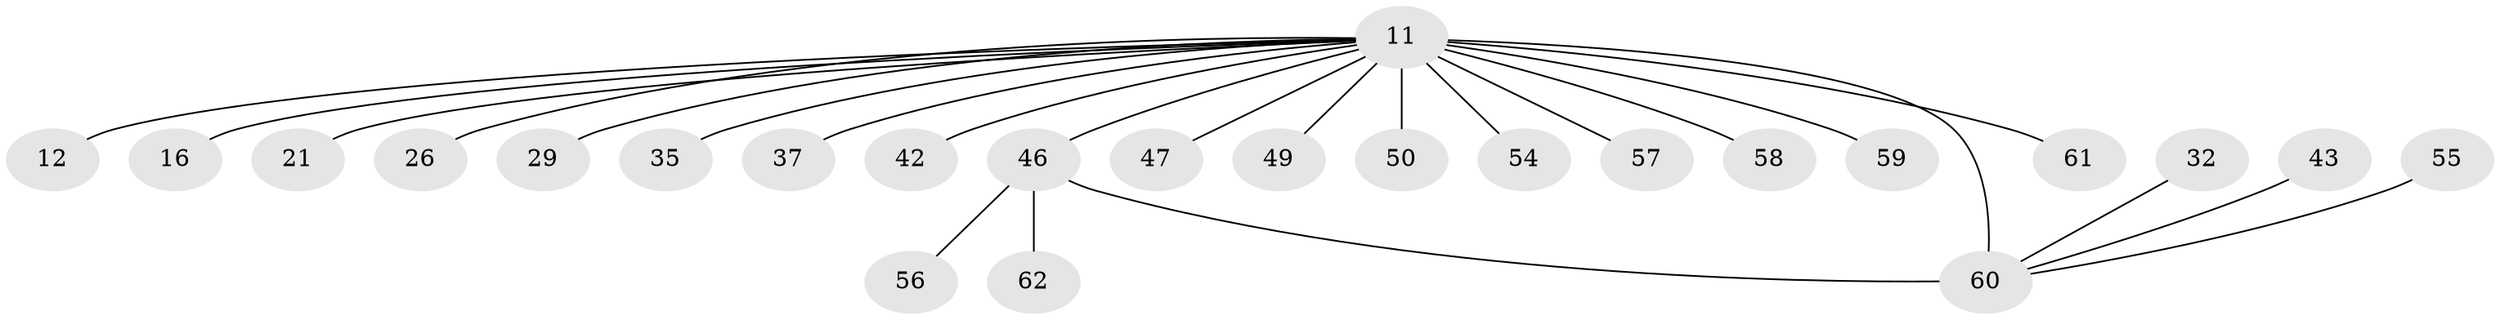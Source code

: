 // original degree distribution, {34: 0.016129032258064516, 1: 0.4032258064516129, 2: 0.24193548387096775, 5: 0.03225806451612903, 3: 0.1774193548387097, 4: 0.12903225806451613}
// Generated by graph-tools (version 1.1) at 2025/50/03/04/25 21:50:18]
// undirected, 24 vertices, 24 edges
graph export_dot {
graph [start="1"]
  node [color=gray90,style=filled];
  11 [super="+2"];
  12;
  16;
  21;
  26 [super="+5+23"];
  29;
  32;
  35;
  37 [super="+24"];
  42;
  43;
  46 [super="+14+22+20+30+41+33+39"];
  47 [super="+10"];
  49;
  50;
  54;
  55;
  56 [super="+34"];
  57;
  58;
  59;
  60 [super="+28+18+51+52+53"];
  61;
  62;
  11 -- 12;
  11 -- 16;
  11 -- 21;
  11 -- 26 [weight=2];
  11 -- 29;
  11 -- 35;
  11 -- 37;
  11 -- 42;
  11 -- 46 [weight=4];
  11 -- 47;
  11 -- 49;
  11 -- 50;
  11 -- 54;
  11 -- 57;
  11 -- 58;
  11 -- 59;
  11 -- 60 [weight=10];
  11 -- 61;
  32 -- 60;
  43 -- 60 [weight=2];
  46 -- 60 [weight=3];
  46 -- 56;
  46 -- 62 [weight=2];
  55 -- 60;
}
